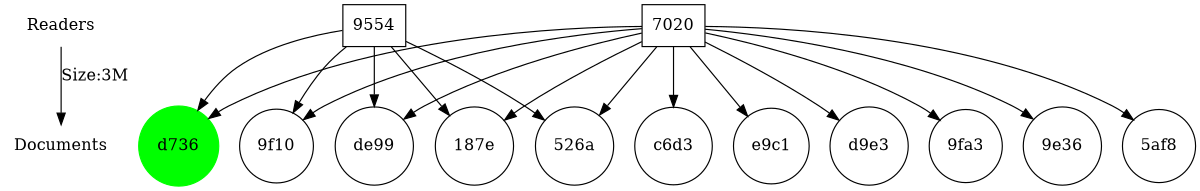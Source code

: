 // AlsoLikesGraph
digraph "alsoLikesGraph140109173556-a4b921ab7619621709b098aa9de4d736" {
	rankdir=TB size="8,5"
	readers [label=Readers rank=readers shape=none]
	documents [label=Documents rank=documents shape=none]
	readers -> documents [label="Size:3M"]
	"80e00145192d9554" [label=9554 shape=box]
	"97c0363c52a07020" [label=7020 shape=box]
	"140109173556-a4b921ab7619621709b098aa9de4d736" [label=d736 color=green fillcolor=green shape=circle style=filled]
	"140109191123-1c5401baedd68d0be44ef15f44f49f10" [label="9f10" shape=circle]
	"140109172502-3ffc76f3f2cb91d0cf263a3a07c0de99" [label=de99 shape=circle]
	"140109174437-6bf67cf7a662b55b053e845e5e5e187e" [label="187e" shape=circle]
	"140109174015-6e5f011fbc335b90551db97f1ec5526a" [label="526a" shape=circle]
	"140109164411-da8a48e0ece5225a5de87d9f5c87c6d3" [label=c6d3 shape=circle]
	"140109172923-5508717a96a431bf71021210e756e9c1" [label=e9c1 shape=circle]
	"140109172041-bb426e423c162f6f514f411f4779d9e3" [label=d9e3 shape=circle]
	"140109171427-117fa4a3ac3bfb6ee8b97b17c8019fa3" [label="9fa3" shape=circle]
	"140109164832-94053222d12ff8b3c28182e4b00c9e36" [label="9e36" shape=circle]
	"130829225334-00000000b57336a284576ac1341d5af8" [label="5af8" shape=circle]
	"80e00145192d9554" -> "140109172502-3ffc76f3f2cb91d0cf263a3a07c0de99"
	"80e00145192d9554" -> "140109174437-6bf67cf7a662b55b053e845e5e5e187e"
	"80e00145192d9554" -> "140109174015-6e5f011fbc335b90551db97f1ec5526a"
	"80e00145192d9554" -> "140109191123-1c5401baedd68d0be44ef15f44f49f10"
	"80e00145192d9554" -> "140109173556-a4b921ab7619621709b098aa9de4d736"
	"97c0363c52a07020" -> "140109174437-6bf67cf7a662b55b053e845e5e5e187e"
	"97c0363c52a07020" -> "140109174015-6e5f011fbc335b90551db97f1ec5526a"
	"97c0363c52a07020" -> "140109172923-5508717a96a431bf71021210e756e9c1"
	"97c0363c52a07020" -> "140109172502-3ffc76f3f2cb91d0cf263a3a07c0de99"
	"97c0363c52a07020" -> "140109172041-bb426e423c162f6f514f411f4779d9e3"
	"97c0363c52a07020" -> "140109171427-117fa4a3ac3bfb6ee8b97b17c8019fa3"
	"97c0363c52a07020" -> "140109164832-94053222d12ff8b3c28182e4b00c9e36"
	"97c0363c52a07020" -> "140109164411-da8a48e0ece5225a5de87d9f5c87c6d3"
	"97c0363c52a07020" -> "130829225334-00000000b57336a284576ac1341d5af8"
	"97c0363c52a07020" -> "140109191123-1c5401baedd68d0be44ef15f44f49f10"
	"97c0363c52a07020" -> "140109173556-a4b921ab7619621709b098aa9de4d736"
}
